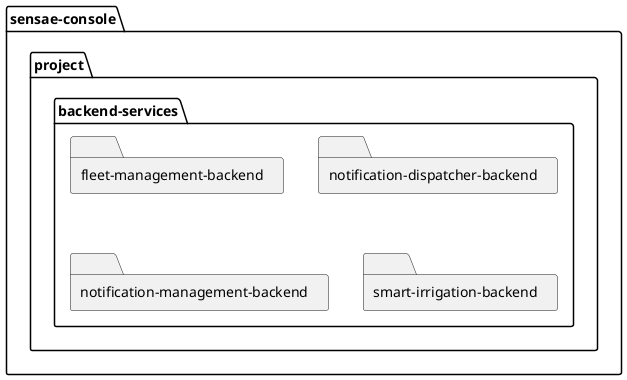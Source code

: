 @startuml backend-services

folder "sensae-console" {
    folder "project" {
        folder "backend-services" {
            folder "fleet-management-backend" as b5
            folder "notification-dispatcher-backend" as a6
            folder "notification-management-backend" as b6
            folder "smart-irrigation-backend" as a7
        }
    }
}

@enduml
